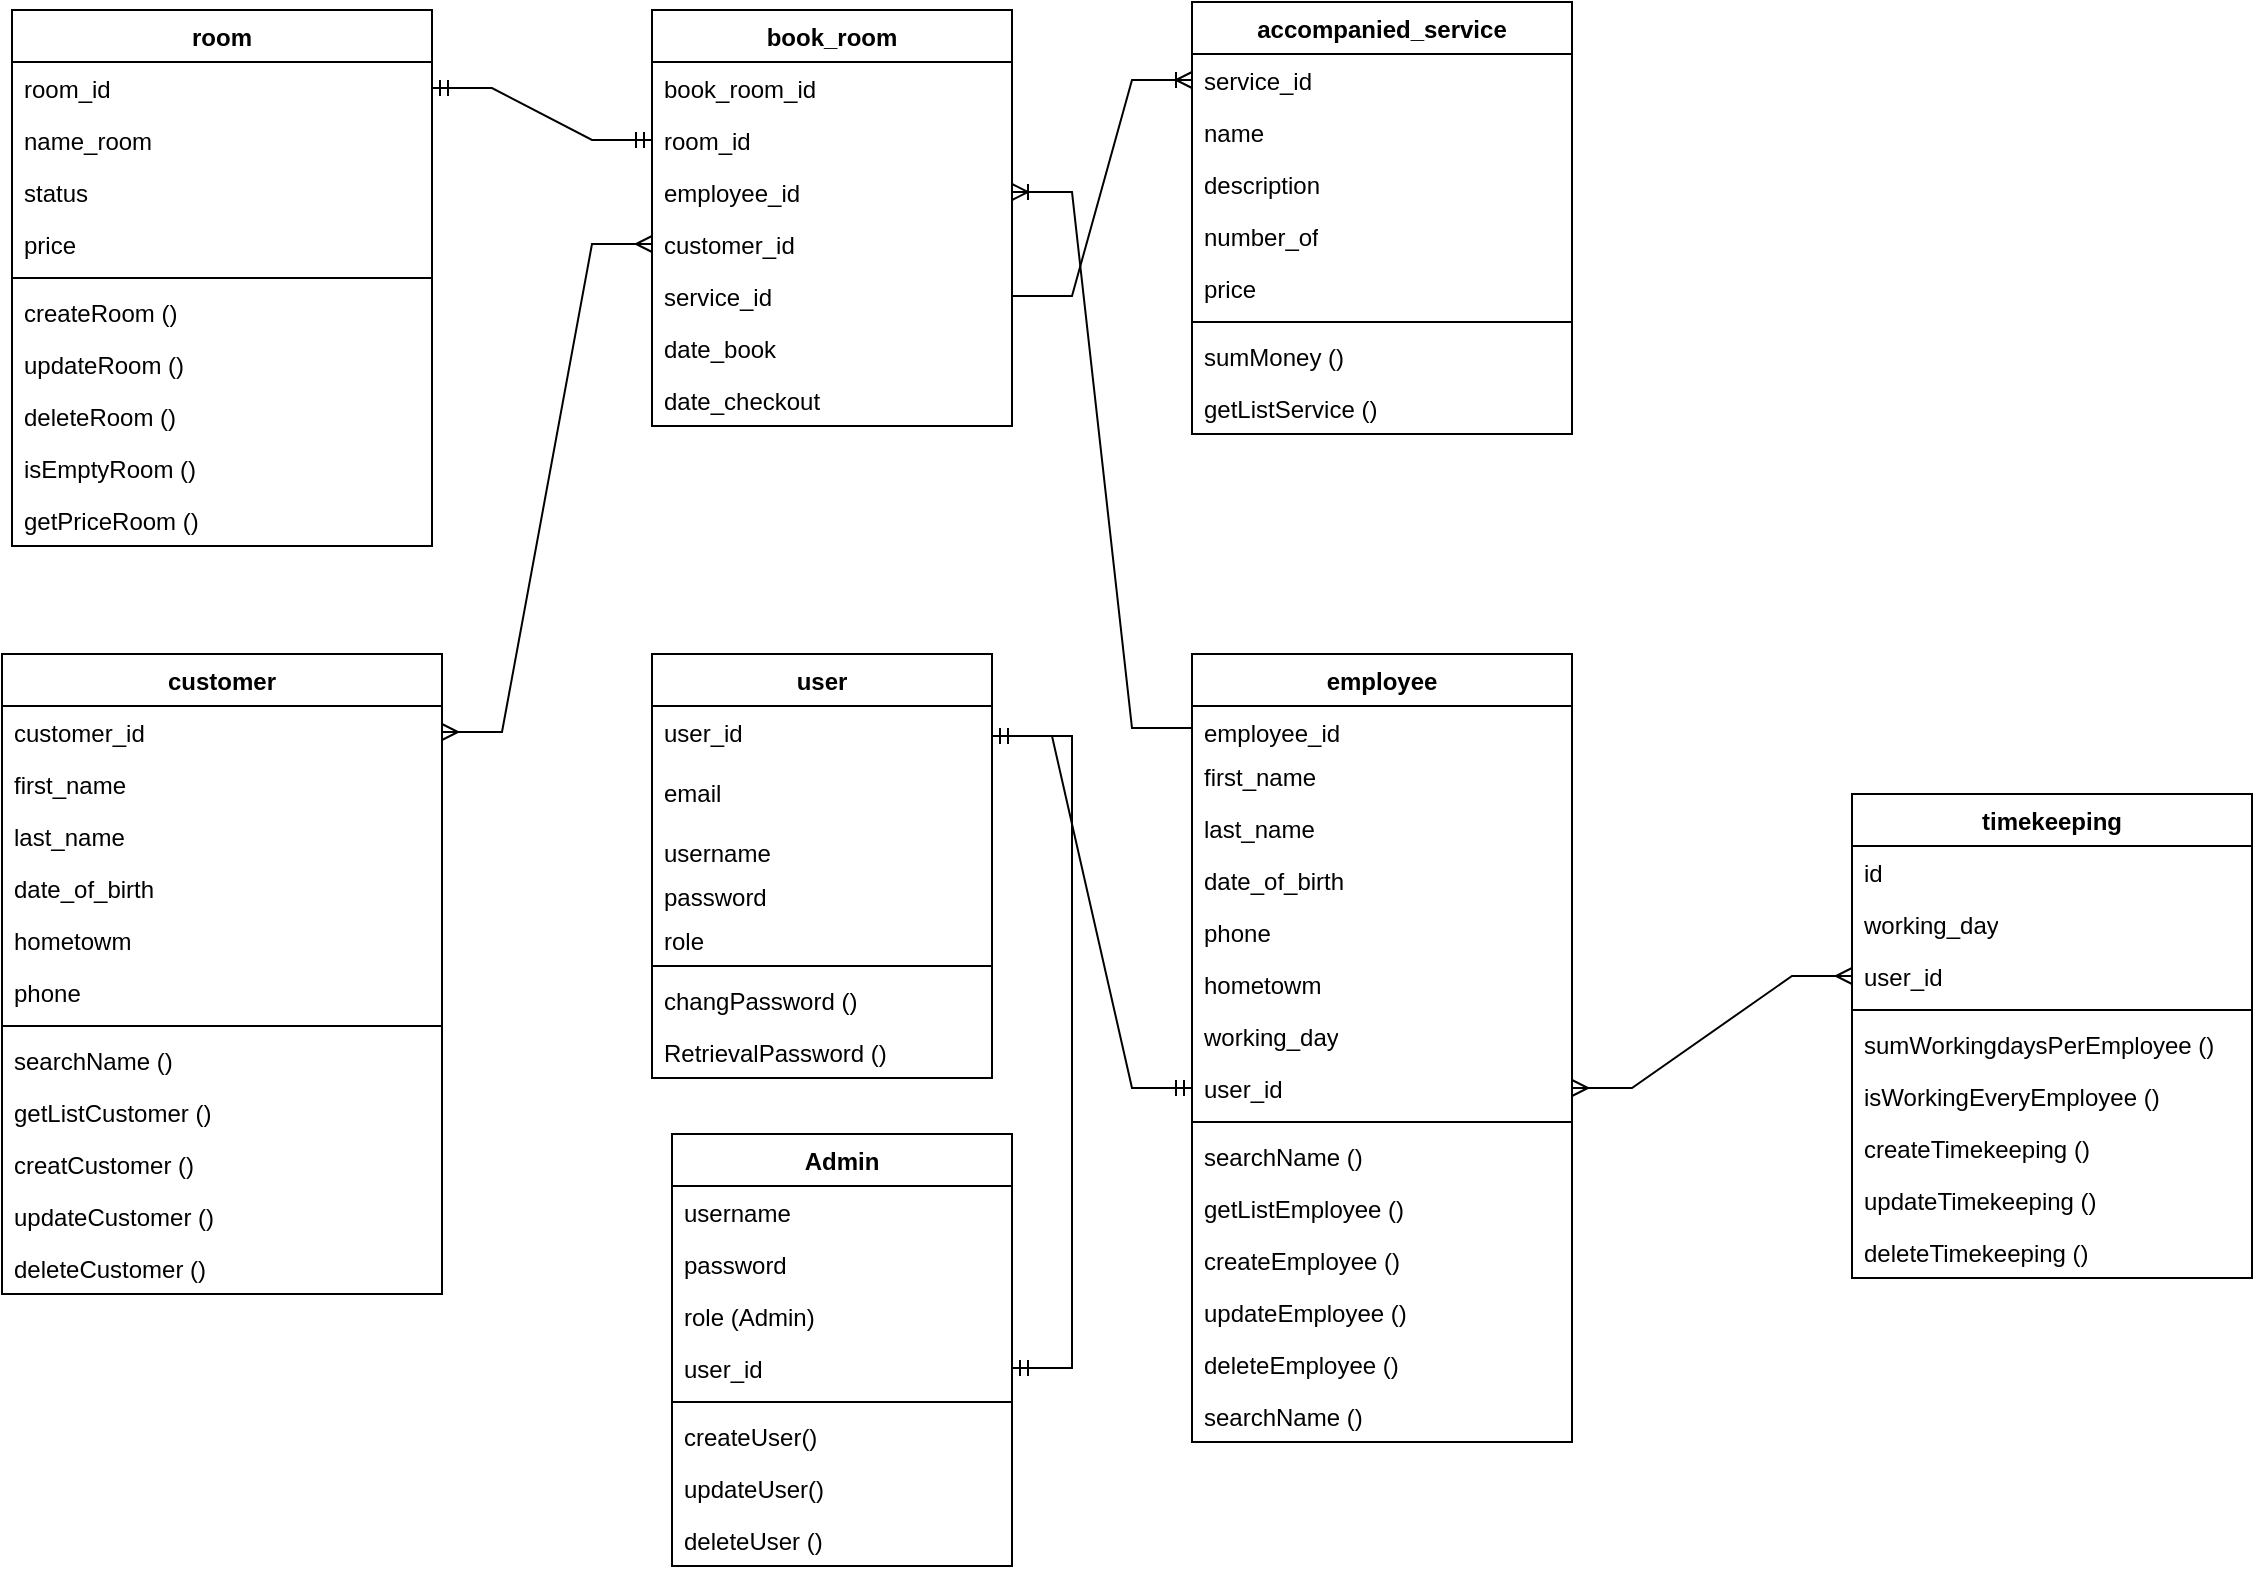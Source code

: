 <mxfile version="21.5.0" type="google">
  <diagram id="R2lEEEUBdFMjLlhIrx00" name="Page-1">
    <mxGraphModel grid="1" page="1" gridSize="10" guides="1" tooltips="1" connect="1" arrows="1" fold="1" pageScale="1" pageWidth="850" pageHeight="1100" math="0" shadow="0" extFonts="Permanent Marker^https://fonts.googleapis.com/css?family=Permanent+Marker">
      <root>
        <mxCell id="0" />
        <mxCell id="1" parent="0" />
        <mxCell id="XqcyTGKdqUq7ipk1a6FY-6" value="employee" style="swimlane;fontStyle=1;align=center;verticalAlign=top;childLayout=stackLayout;horizontal=1;startSize=26;horizontalStack=0;resizeParent=1;resizeParentMax=0;resizeLast=0;collapsible=1;marginBottom=0;whiteSpace=wrap;html=1;" vertex="1" parent="1">
          <mxGeometry x="-80" y="-640" width="190" height="394" as="geometry" />
        </mxCell>
        <mxCell id="XqcyTGKdqUq7ipk1a6FY-7" value="employee_id" style="text;strokeColor=none;fillColor=none;align=left;verticalAlign=top;spacingLeft=4;spacingRight=4;overflow=hidden;rotatable=0;points=[[0,0.5],[1,0.5]];portConstraint=eastwest;whiteSpace=wrap;html=1;" vertex="1" parent="XqcyTGKdqUq7ipk1a6FY-6">
          <mxGeometry y="26" width="190" height="22" as="geometry" />
        </mxCell>
        <mxCell id="XqcyTGKdqUq7ipk1a6FY-14" value="first_name" style="text;strokeColor=none;fillColor=none;align=left;verticalAlign=top;spacingLeft=4;spacingRight=4;overflow=hidden;rotatable=0;points=[[0,0.5],[1,0.5]];portConstraint=eastwest;whiteSpace=wrap;html=1;" vertex="1" parent="XqcyTGKdqUq7ipk1a6FY-6">
          <mxGeometry y="48" width="190" height="26" as="geometry" />
        </mxCell>
        <mxCell id="XqcyTGKdqUq7ipk1a6FY-23" value="last_name" style="text;strokeColor=none;fillColor=none;align=left;verticalAlign=top;spacingLeft=4;spacingRight=4;overflow=hidden;rotatable=0;points=[[0,0.5],[1,0.5]];portConstraint=eastwest;whiteSpace=wrap;html=1;" vertex="1" parent="XqcyTGKdqUq7ipk1a6FY-6">
          <mxGeometry y="74" width="190" height="26" as="geometry" />
        </mxCell>
        <mxCell id="XqcyTGKdqUq7ipk1a6FY-158" value="date_of_birth" style="text;strokeColor=none;fillColor=none;align=left;verticalAlign=top;spacingLeft=4;spacingRight=4;overflow=hidden;rotatable=0;points=[[0,0.5],[1,0.5]];portConstraint=eastwest;whiteSpace=wrap;html=1;" vertex="1" parent="XqcyTGKdqUq7ipk1a6FY-6">
          <mxGeometry y="100" width="190" height="26" as="geometry" />
        </mxCell>
        <mxCell id="XqcyTGKdqUq7ipk1a6FY-161" value="phone" style="text;strokeColor=none;fillColor=none;align=left;verticalAlign=top;spacingLeft=4;spacingRight=4;overflow=hidden;rotatable=0;points=[[0,0.5],[1,0.5]];portConstraint=eastwest;whiteSpace=wrap;html=1;" vertex="1" parent="XqcyTGKdqUq7ipk1a6FY-6">
          <mxGeometry y="126" width="190" height="26" as="geometry" />
        </mxCell>
        <mxCell id="XqcyTGKdqUq7ipk1a6FY-16" value="hometowm" style="text;strokeColor=none;fillColor=none;align=left;verticalAlign=top;spacingLeft=4;spacingRight=4;overflow=hidden;rotatable=0;points=[[0,0.5],[1,0.5]];portConstraint=eastwest;whiteSpace=wrap;html=1;" vertex="1" parent="XqcyTGKdqUq7ipk1a6FY-6">
          <mxGeometry y="152" width="190" height="26" as="geometry" />
        </mxCell>
        <mxCell id="XqcyTGKdqUq7ipk1a6FY-63" value="working_day" style="text;strokeColor=none;fillColor=none;align=left;verticalAlign=top;spacingLeft=4;spacingRight=4;overflow=hidden;rotatable=0;points=[[0,0.5],[1,0.5]];portConstraint=eastwest;whiteSpace=wrap;html=1;" vertex="1" parent="XqcyTGKdqUq7ipk1a6FY-6">
          <mxGeometry y="178" width="190" height="26" as="geometry" />
        </mxCell>
        <mxCell id="XqcyTGKdqUq7ipk1a6FY-17" value="user_id" style="text;strokeColor=none;fillColor=none;align=left;verticalAlign=top;spacingLeft=4;spacingRight=4;overflow=hidden;rotatable=0;points=[[0,0.5],[1,0.5]];portConstraint=eastwest;whiteSpace=wrap;html=1;" vertex="1" parent="XqcyTGKdqUq7ipk1a6FY-6">
          <mxGeometry y="204" width="190" height="26" as="geometry" />
        </mxCell>
        <mxCell id="XqcyTGKdqUq7ipk1a6FY-8" value="" style="line;strokeWidth=1;fillColor=none;align=left;verticalAlign=middle;spacingTop=-1;spacingLeft=3;spacingRight=3;rotatable=0;labelPosition=right;points=[];portConstraint=eastwest;strokeColor=inherit;" vertex="1" parent="XqcyTGKdqUq7ipk1a6FY-6">
          <mxGeometry y="230" width="190" height="8" as="geometry" />
        </mxCell>
        <mxCell id="XqcyTGKdqUq7ipk1a6FY-9" value="searchName ()" style="text;strokeColor=none;fillColor=none;align=left;verticalAlign=top;spacingLeft=4;spacingRight=4;overflow=hidden;rotatable=0;points=[[0,0.5],[1,0.5]];portConstraint=eastwest;whiteSpace=wrap;html=1;" vertex="1" parent="XqcyTGKdqUq7ipk1a6FY-6">
          <mxGeometry y="238" width="190" height="26" as="geometry" />
        </mxCell>
        <mxCell id="XqcyTGKdqUq7ipk1a6FY-123" value="getListEmployee ()" style="text;strokeColor=none;fillColor=none;align=left;verticalAlign=top;spacingLeft=4;spacingRight=4;overflow=hidden;rotatable=0;points=[[0,0.5],[1,0.5]];portConstraint=eastwest;whiteSpace=wrap;html=1;" vertex="1" parent="XqcyTGKdqUq7ipk1a6FY-6">
          <mxGeometry y="264" width="190" height="26" as="geometry" />
        </mxCell>
        <mxCell id="XqcyTGKdqUq7ipk1a6FY-130" value="createEmployee ()" style="text;strokeColor=none;fillColor=none;align=left;verticalAlign=top;spacingLeft=4;spacingRight=4;overflow=hidden;rotatable=0;points=[[0,0.5],[1,0.5]];portConstraint=eastwest;whiteSpace=wrap;html=1;" vertex="1" parent="XqcyTGKdqUq7ipk1a6FY-6">
          <mxGeometry y="290" width="190" height="26" as="geometry" />
        </mxCell>
        <mxCell id="XqcyTGKdqUq7ipk1a6FY-124" value="updateEmployee ()" style="text;strokeColor=none;fillColor=none;align=left;verticalAlign=top;spacingLeft=4;spacingRight=4;overflow=hidden;rotatable=0;points=[[0,0.5],[1,0.5]];portConstraint=eastwest;whiteSpace=wrap;html=1;" vertex="1" parent="XqcyTGKdqUq7ipk1a6FY-6">
          <mxGeometry y="316" width="190" height="26" as="geometry" />
        </mxCell>
        <mxCell id="XqcyTGKdqUq7ipk1a6FY-125" value="deleteEmployee ()" style="text;strokeColor=none;fillColor=none;align=left;verticalAlign=top;spacingLeft=4;spacingRight=4;overflow=hidden;rotatable=0;points=[[0,0.5],[1,0.5]];portConstraint=eastwest;whiteSpace=wrap;html=1;" vertex="1" parent="XqcyTGKdqUq7ipk1a6FY-6">
          <mxGeometry y="342" width="190" height="26" as="geometry" />
        </mxCell>
        <mxCell id="XqcyTGKdqUq7ipk1a6FY-126" value="searchName ()" style="text;strokeColor=none;fillColor=none;align=left;verticalAlign=top;spacingLeft=4;spacingRight=4;overflow=hidden;rotatable=0;points=[[0,0.5],[1,0.5]];portConstraint=eastwest;whiteSpace=wrap;html=1;" vertex="1" parent="XqcyTGKdqUq7ipk1a6FY-6">
          <mxGeometry y="368" width="190" height="26" as="geometry" />
        </mxCell>
        <mxCell id="XqcyTGKdqUq7ipk1a6FY-24" value="customer" style="swimlane;fontStyle=1;align=center;verticalAlign=top;childLayout=stackLayout;horizontal=1;startSize=26;horizontalStack=0;resizeParent=1;resizeParentMax=0;resizeLast=0;collapsible=1;marginBottom=0;whiteSpace=wrap;html=1;" vertex="1" parent="1">
          <mxGeometry x="-675" y="-640" width="220" height="320" as="geometry" />
        </mxCell>
        <mxCell id="XqcyTGKdqUq7ipk1a6FY-25" value="customer_id" style="text;strokeColor=none;fillColor=none;align=left;verticalAlign=top;spacingLeft=4;spacingRight=4;overflow=hidden;rotatable=0;points=[[0,0.5],[1,0.5]];portConstraint=eastwest;whiteSpace=wrap;html=1;" vertex="1" parent="XqcyTGKdqUq7ipk1a6FY-24">
          <mxGeometry y="26" width="220" height="26" as="geometry" />
        </mxCell>
        <mxCell id="XqcyTGKdqUq7ipk1a6FY-31" value="first_name" style="text;strokeColor=none;fillColor=none;align=left;verticalAlign=top;spacingLeft=4;spacingRight=4;overflow=hidden;rotatable=0;points=[[0,0.5],[1,0.5]];portConstraint=eastwest;whiteSpace=wrap;html=1;" vertex="1" parent="XqcyTGKdqUq7ipk1a6FY-24">
          <mxGeometry y="52" width="220" height="26" as="geometry" />
        </mxCell>
        <mxCell id="XqcyTGKdqUq7ipk1a6FY-32" value="last_name" style="text;strokeColor=none;fillColor=none;align=left;verticalAlign=top;spacingLeft=4;spacingRight=4;overflow=hidden;rotatable=0;points=[[0,0.5],[1,0.5]];portConstraint=eastwest;whiteSpace=wrap;html=1;" vertex="1" parent="XqcyTGKdqUq7ipk1a6FY-24">
          <mxGeometry y="78" width="220" height="26" as="geometry" />
        </mxCell>
        <mxCell id="XqcyTGKdqUq7ipk1a6FY-160" value="date_of_birth" style="text;strokeColor=none;fillColor=none;align=left;verticalAlign=top;spacingLeft=4;spacingRight=4;overflow=hidden;rotatable=0;points=[[0,0.5],[1,0.5]];portConstraint=eastwest;whiteSpace=wrap;html=1;" vertex="1" parent="XqcyTGKdqUq7ipk1a6FY-24">
          <mxGeometry y="104" width="220" height="26" as="geometry" />
        </mxCell>
        <mxCell id="XqcyTGKdqUq7ipk1a6FY-157" value="hometowm" style="text;strokeColor=none;fillColor=none;align=left;verticalAlign=top;spacingLeft=4;spacingRight=4;overflow=hidden;rotatable=0;points=[[0,0.5],[1,0.5]];portConstraint=eastwest;whiteSpace=wrap;html=1;" vertex="1" parent="XqcyTGKdqUq7ipk1a6FY-24">
          <mxGeometry y="130" width="220" height="26" as="geometry" />
        </mxCell>
        <mxCell id="XqcyTGKdqUq7ipk1a6FY-33" value="phone" style="text;strokeColor=none;fillColor=none;align=left;verticalAlign=top;spacingLeft=4;spacingRight=4;overflow=hidden;rotatable=0;points=[[0,0.5],[1,0.5]];portConstraint=eastwest;whiteSpace=wrap;html=1;" vertex="1" parent="XqcyTGKdqUq7ipk1a6FY-24">
          <mxGeometry y="156" width="220" height="26" as="geometry" />
        </mxCell>
        <mxCell id="XqcyTGKdqUq7ipk1a6FY-26" value="" style="line;strokeWidth=1;fillColor=none;align=left;verticalAlign=middle;spacingTop=-1;spacingLeft=3;spacingRight=3;rotatable=0;labelPosition=right;points=[];portConstraint=eastwest;strokeColor=inherit;" vertex="1" parent="XqcyTGKdqUq7ipk1a6FY-24">
          <mxGeometry y="182" width="220" height="8" as="geometry" />
        </mxCell>
        <mxCell id="XqcyTGKdqUq7ipk1a6FY-27" value="searchName ()" style="text;strokeColor=none;fillColor=none;align=left;verticalAlign=top;spacingLeft=4;spacingRight=4;overflow=hidden;rotatable=0;points=[[0,0.5],[1,0.5]];portConstraint=eastwest;whiteSpace=wrap;html=1;" vertex="1" parent="XqcyTGKdqUq7ipk1a6FY-24">
          <mxGeometry y="190" width="220" height="26" as="geometry" />
        </mxCell>
        <mxCell id="XqcyTGKdqUq7ipk1a6FY-106" value="getListCustomer ()" style="text;strokeColor=none;fillColor=none;align=left;verticalAlign=top;spacingLeft=4;spacingRight=4;overflow=hidden;rotatable=0;points=[[0,0.5],[1,0.5]];portConstraint=eastwest;whiteSpace=wrap;html=1;" vertex="1" parent="XqcyTGKdqUq7ipk1a6FY-24">
          <mxGeometry y="216" width="220" height="26" as="geometry" />
        </mxCell>
        <mxCell id="XqcyTGKdqUq7ipk1a6FY-107" value="creatCustomer ()" style="text;strokeColor=none;fillColor=none;align=left;verticalAlign=top;spacingLeft=4;spacingRight=4;overflow=hidden;rotatable=0;points=[[0,0.5],[1,0.5]];portConstraint=eastwest;whiteSpace=wrap;html=1;" vertex="1" parent="XqcyTGKdqUq7ipk1a6FY-24">
          <mxGeometry y="242" width="220" height="26" as="geometry" />
        </mxCell>
        <mxCell id="XqcyTGKdqUq7ipk1a6FY-109" value="updateCustomer ()" style="text;strokeColor=none;fillColor=none;align=left;verticalAlign=top;spacingLeft=4;spacingRight=4;overflow=hidden;rotatable=0;points=[[0,0.5],[1,0.5]];portConstraint=eastwest;whiteSpace=wrap;html=1;" vertex="1" parent="XqcyTGKdqUq7ipk1a6FY-24">
          <mxGeometry y="268" width="220" height="26" as="geometry" />
        </mxCell>
        <mxCell id="XqcyTGKdqUq7ipk1a6FY-110" value="deleteCustomer ()" style="text;strokeColor=none;fillColor=none;align=left;verticalAlign=top;spacingLeft=4;spacingRight=4;overflow=hidden;rotatable=0;points=[[0,0.5],[1,0.5]];portConstraint=eastwest;whiteSpace=wrap;html=1;" vertex="1" parent="XqcyTGKdqUq7ipk1a6FY-24">
          <mxGeometry y="294" width="220" height="26" as="geometry" />
        </mxCell>
        <mxCell id="XqcyTGKdqUq7ipk1a6FY-34" value="room" style="swimlane;fontStyle=1;align=center;verticalAlign=top;childLayout=stackLayout;horizontal=1;startSize=26;horizontalStack=0;resizeParent=1;resizeParentMax=0;resizeLast=0;collapsible=1;marginBottom=0;whiteSpace=wrap;html=1;" vertex="1" parent="1">
          <mxGeometry x="-670" y="-962" width="210" height="268" as="geometry" />
        </mxCell>
        <mxCell id="XqcyTGKdqUq7ipk1a6FY-35" value="room_id" style="text;strokeColor=none;fillColor=none;align=left;verticalAlign=top;spacingLeft=4;spacingRight=4;overflow=hidden;rotatable=0;points=[[0,0.5],[1,0.5]];portConstraint=eastwest;whiteSpace=wrap;html=1;" vertex="1" parent="XqcyTGKdqUq7ipk1a6FY-34">
          <mxGeometry y="26" width="210" height="26" as="geometry" />
        </mxCell>
        <mxCell id="XqcyTGKdqUq7ipk1a6FY-52" value="name_room" style="text;strokeColor=none;fillColor=none;align=left;verticalAlign=top;spacingLeft=4;spacingRight=4;overflow=hidden;rotatable=0;points=[[0,0.5],[1,0.5]];portConstraint=eastwest;whiteSpace=wrap;html=1;" vertex="1" parent="XqcyTGKdqUq7ipk1a6FY-34">
          <mxGeometry y="52" width="210" height="26" as="geometry" />
        </mxCell>
        <mxCell id="XqcyTGKdqUq7ipk1a6FY-38" value="status" style="text;strokeColor=none;fillColor=none;align=left;verticalAlign=top;spacingLeft=4;spacingRight=4;overflow=hidden;rotatable=0;points=[[0,0.5],[1,0.5]];portConstraint=eastwest;whiteSpace=wrap;html=1;" vertex="1" parent="XqcyTGKdqUq7ipk1a6FY-34">
          <mxGeometry y="78" width="210" height="26" as="geometry" />
        </mxCell>
        <mxCell id="XqcyTGKdqUq7ipk1a6FY-133" value="price" style="text;strokeColor=none;fillColor=none;align=left;verticalAlign=top;spacingLeft=4;spacingRight=4;overflow=hidden;rotatable=0;points=[[0,0.5],[1,0.5]];portConstraint=eastwest;whiteSpace=wrap;html=1;" vertex="1" parent="XqcyTGKdqUq7ipk1a6FY-34">
          <mxGeometry y="104" width="210" height="26" as="geometry" />
        </mxCell>
        <mxCell id="XqcyTGKdqUq7ipk1a6FY-36" value="" style="line;strokeWidth=1;fillColor=none;align=left;verticalAlign=middle;spacingTop=-1;spacingLeft=3;spacingRight=3;rotatable=0;labelPosition=right;points=[];portConstraint=eastwest;strokeColor=inherit;" vertex="1" parent="XqcyTGKdqUq7ipk1a6FY-34">
          <mxGeometry y="130" width="210" height="8" as="geometry" />
        </mxCell>
        <mxCell id="XqcyTGKdqUq7ipk1a6FY-111" value="createRoom ()" style="text;strokeColor=none;fillColor=none;align=left;verticalAlign=top;spacingLeft=4;spacingRight=4;overflow=hidden;rotatable=0;points=[[0,0.5],[1,0.5]];portConstraint=eastwest;whiteSpace=wrap;html=1;" vertex="1" parent="XqcyTGKdqUq7ipk1a6FY-34">
          <mxGeometry y="138" width="210" height="26" as="geometry" />
        </mxCell>
        <mxCell id="XqcyTGKdqUq7ipk1a6FY-112" value="updateRoom ()" style="text;strokeColor=none;fillColor=none;align=left;verticalAlign=top;spacingLeft=4;spacingRight=4;overflow=hidden;rotatable=0;points=[[0,0.5],[1,0.5]];portConstraint=eastwest;whiteSpace=wrap;html=1;" vertex="1" parent="XqcyTGKdqUq7ipk1a6FY-34">
          <mxGeometry y="164" width="210" height="26" as="geometry" />
        </mxCell>
        <mxCell id="XqcyTGKdqUq7ipk1a6FY-37" value="deleteRoom ()" style="text;strokeColor=none;fillColor=none;align=left;verticalAlign=top;spacingLeft=4;spacingRight=4;overflow=hidden;rotatable=0;points=[[0,0.5],[1,0.5]];portConstraint=eastwest;whiteSpace=wrap;html=1;" vertex="1" parent="XqcyTGKdqUq7ipk1a6FY-34">
          <mxGeometry y="190" width="210" height="26" as="geometry" />
        </mxCell>
        <mxCell id="XqcyTGKdqUq7ipk1a6FY-113" value="isEmptyRoom ()" style="text;strokeColor=none;fillColor=none;align=left;verticalAlign=top;spacingLeft=4;spacingRight=4;overflow=hidden;rotatable=0;points=[[0,0.5],[1,0.5]];portConstraint=eastwest;whiteSpace=wrap;html=1;" vertex="1" parent="XqcyTGKdqUq7ipk1a6FY-34">
          <mxGeometry y="216" width="210" height="26" as="geometry" />
        </mxCell>
        <mxCell id="XqcyTGKdqUq7ipk1a6FY-135" value="getPriceRoom ()" style="text;strokeColor=none;fillColor=none;align=left;verticalAlign=top;spacingLeft=4;spacingRight=4;overflow=hidden;rotatable=0;points=[[0,0.5],[1,0.5]];portConstraint=eastwest;whiteSpace=wrap;html=1;" vertex="1" parent="XqcyTGKdqUq7ipk1a6FY-34">
          <mxGeometry y="242" width="210" height="26" as="geometry" />
        </mxCell>
        <mxCell id="XqcyTGKdqUq7ipk1a6FY-41" value="book_room" style="swimlane;fontStyle=1;align=center;verticalAlign=top;childLayout=stackLayout;horizontal=1;startSize=26;horizontalStack=0;resizeParent=1;resizeParentMax=0;resizeLast=0;collapsible=1;marginBottom=0;whiteSpace=wrap;html=1;" vertex="1" parent="1">
          <mxGeometry x="-350" y="-962" width="180" height="208" as="geometry" />
        </mxCell>
        <mxCell id="XqcyTGKdqUq7ipk1a6FY-71" value="book_room_id" style="text;strokeColor=none;fillColor=none;align=left;verticalAlign=top;spacingLeft=4;spacingRight=4;overflow=hidden;rotatable=0;points=[[0,0.5],[1,0.5]];portConstraint=eastwest;whiteSpace=wrap;html=1;" vertex="1" parent="XqcyTGKdqUq7ipk1a6FY-41">
          <mxGeometry y="26" width="180" height="26" as="geometry" />
        </mxCell>
        <mxCell id="XqcyTGKdqUq7ipk1a6FY-49" value="room_id" style="text;strokeColor=none;fillColor=none;align=left;verticalAlign=top;spacingLeft=4;spacingRight=4;overflow=hidden;rotatable=0;points=[[0,0.5],[1,0.5]];portConstraint=eastwest;whiteSpace=wrap;html=1;" vertex="1" parent="XqcyTGKdqUq7ipk1a6FY-41">
          <mxGeometry y="52" width="180" height="26" as="geometry" />
        </mxCell>
        <mxCell id="XqcyTGKdqUq7ipk1a6FY-50" value="employee_id" style="text;strokeColor=none;fillColor=none;align=left;verticalAlign=top;spacingLeft=4;spacingRight=4;overflow=hidden;rotatable=0;points=[[0,0.5],[1,0.5]];portConstraint=eastwest;whiteSpace=wrap;html=1;" vertex="1" parent="XqcyTGKdqUq7ipk1a6FY-41">
          <mxGeometry y="78" width="180" height="26" as="geometry" />
        </mxCell>
        <mxCell id="XqcyTGKdqUq7ipk1a6FY-47" value="customer_id" style="text;strokeColor=none;fillColor=none;align=left;verticalAlign=top;spacingLeft=4;spacingRight=4;overflow=hidden;rotatable=0;points=[[0,0.5],[1,0.5]];portConstraint=eastwest;whiteSpace=wrap;html=1;" vertex="1" parent="XqcyTGKdqUq7ipk1a6FY-41">
          <mxGeometry y="104" width="180" height="26" as="geometry" />
        </mxCell>
        <mxCell id="XqcyTGKdqUq7ipk1a6FY-92" value="service_id" style="text;strokeColor=none;fillColor=none;align=left;verticalAlign=top;spacingLeft=4;spacingRight=4;overflow=hidden;rotatable=0;points=[[0,0.5],[1,0.5]];portConstraint=eastwest;whiteSpace=wrap;html=1;" vertex="1" parent="XqcyTGKdqUq7ipk1a6FY-41">
          <mxGeometry y="130" width="180" height="26" as="geometry" />
        </mxCell>
        <mxCell id="XqcyTGKdqUq7ipk1a6FY-53" value="date_book" style="text;strokeColor=none;fillColor=none;align=left;verticalAlign=top;spacingLeft=4;spacingRight=4;overflow=hidden;rotatable=0;points=[[0,0.5],[1,0.5]];portConstraint=eastwest;whiteSpace=wrap;html=1;" vertex="1" parent="XqcyTGKdqUq7ipk1a6FY-41">
          <mxGeometry y="156" width="180" height="26" as="geometry" />
        </mxCell>
        <mxCell id="XqcyTGKdqUq7ipk1a6FY-51" value="date_checkout" style="text;strokeColor=none;fillColor=none;align=left;verticalAlign=top;spacingLeft=4;spacingRight=4;overflow=hidden;rotatable=0;points=[[0,0.5],[1,0.5]];portConstraint=eastwest;whiteSpace=wrap;html=1;" vertex="1" parent="XqcyTGKdqUq7ipk1a6FY-41">
          <mxGeometry y="182" width="180" height="26" as="geometry" />
        </mxCell>
        <mxCell id="XqcyTGKdqUq7ipk1a6FY-58" value="Admin" style="swimlane;fontStyle=1;align=center;verticalAlign=top;childLayout=stackLayout;horizontal=1;startSize=26;horizontalStack=0;resizeParent=1;resizeParentMax=0;resizeLast=0;collapsible=1;marginBottom=0;whiteSpace=wrap;html=1;" vertex="1" parent="1">
          <mxGeometry x="-340" y="-400" width="170" height="216" as="geometry" />
        </mxCell>
        <mxCell id="XqcyTGKdqUq7ipk1a6FY-67" style="edgeStyle=orthogonalEdgeStyle;rounded=0;orthogonalLoop=1;jettySize=auto;html=1;exitX=0;exitY=0.5;exitDx=0;exitDy=0;" edge="1" parent="XqcyTGKdqUq7ipk1a6FY-58">
          <mxGeometry relative="1" as="geometry">
            <mxPoint y="39" as="targetPoint" />
            <mxPoint y="39" as="sourcePoint" />
          </mxGeometry>
        </mxCell>
        <mxCell id="XqcyTGKdqUq7ipk1a6FY-73" value="username" style="text;strokeColor=none;fillColor=none;align=left;verticalAlign=top;spacingLeft=4;spacingRight=4;overflow=hidden;rotatable=0;points=[[0,0.5],[1,0.5]];portConstraint=eastwest;whiteSpace=wrap;html=1;" vertex="1" parent="XqcyTGKdqUq7ipk1a6FY-58">
          <mxGeometry y="26" width="170" height="26" as="geometry" />
        </mxCell>
        <mxCell id="XqcyTGKdqUq7ipk1a6FY-74" value="password" style="text;strokeColor=none;fillColor=none;align=left;verticalAlign=top;spacingLeft=4;spacingRight=4;overflow=hidden;rotatable=0;points=[[0,0.5],[1,0.5]];portConstraint=eastwest;whiteSpace=wrap;html=1;" vertex="1" parent="XqcyTGKdqUq7ipk1a6FY-58">
          <mxGeometry y="52" width="170" height="26" as="geometry" />
        </mxCell>
        <mxCell id="XqcyTGKdqUq7ipk1a6FY-75" value="role (Admin)" style="text;strokeColor=none;fillColor=none;align=left;verticalAlign=top;spacingLeft=4;spacingRight=4;overflow=hidden;rotatable=0;points=[[0,0.5],[1,0.5]];portConstraint=eastwest;whiteSpace=wrap;html=1;" vertex="1" parent="XqcyTGKdqUq7ipk1a6FY-58">
          <mxGeometry y="78" width="170" height="26" as="geometry" />
        </mxCell>
        <mxCell id="XqcyTGKdqUq7ipk1a6FY-62" value="user_id" style="text;strokeColor=none;fillColor=none;align=left;verticalAlign=top;spacingLeft=4;spacingRight=4;overflow=hidden;rotatable=0;points=[[0,0.5],[1,0.5]];portConstraint=eastwest;whiteSpace=wrap;html=1;" vertex="1" parent="XqcyTGKdqUq7ipk1a6FY-58">
          <mxGeometry y="104" width="170" height="26" as="geometry" />
        </mxCell>
        <mxCell id="XqcyTGKdqUq7ipk1a6FY-60" value="" style="line;strokeWidth=1;fillColor=none;align=left;verticalAlign=middle;spacingTop=-1;spacingLeft=3;spacingRight=3;rotatable=0;labelPosition=right;points=[];portConstraint=eastwest;strokeColor=inherit;" vertex="1" parent="XqcyTGKdqUq7ipk1a6FY-58">
          <mxGeometry y="130" width="170" height="8" as="geometry" />
        </mxCell>
        <mxCell id="XqcyTGKdqUq7ipk1a6FY-105" value="createUser()" style="text;strokeColor=none;fillColor=none;align=left;verticalAlign=top;spacingLeft=4;spacingRight=4;overflow=hidden;rotatable=0;points=[[0,0.5],[1,0.5]];portConstraint=eastwest;whiteSpace=wrap;html=1;" vertex="1" parent="XqcyTGKdqUq7ipk1a6FY-58">
          <mxGeometry y="138" width="170" height="26" as="geometry" />
        </mxCell>
        <mxCell id="XqcyTGKdqUq7ipk1a6FY-104" value="updateUser()" style="text;strokeColor=none;fillColor=none;align=left;verticalAlign=top;spacingLeft=4;spacingRight=4;overflow=hidden;rotatable=0;points=[[0,0.5],[1,0.5]];portConstraint=eastwest;whiteSpace=wrap;html=1;" vertex="1" parent="XqcyTGKdqUq7ipk1a6FY-58">
          <mxGeometry y="164" width="170" height="26" as="geometry" />
        </mxCell>
        <mxCell id="XqcyTGKdqUq7ipk1a6FY-61" value="deleteUser ()" style="text;strokeColor=none;fillColor=none;align=left;verticalAlign=top;spacingLeft=4;spacingRight=4;overflow=hidden;rotatable=0;points=[[0,0.5],[1,0.5]];portConstraint=eastwest;whiteSpace=wrap;html=1;" vertex="1" parent="XqcyTGKdqUq7ipk1a6FY-58">
          <mxGeometry y="190" width="170" height="26" as="geometry" />
        </mxCell>
        <mxCell id="XqcyTGKdqUq7ipk1a6FY-66" value="" style="edgeStyle=entityRelationEdgeStyle;fontSize=12;html=1;endArrow=ERmandOne;startArrow=ERmandOne;rounded=0;" edge="1" parent="1" source="XqcyTGKdqUq7ipk1a6FY-191" target="XqcyTGKdqUq7ipk1a6FY-17">
          <mxGeometry width="100" height="100" relative="1" as="geometry">
            <mxPoint x="-190.0" y="-600.002" as="sourcePoint" />
            <mxPoint x="-94.3" y="-476.558" as="targetPoint" />
            <Array as="points">
              <mxPoint x="-110" y="-560" />
              <mxPoint x="-180" y="-600" />
              <mxPoint x="8.48" y="403.91" />
            </Array>
          </mxGeometry>
        </mxCell>
        <mxCell id="XqcyTGKdqUq7ipk1a6FY-68" value="" style="edgeStyle=entityRelationEdgeStyle;fontSize=12;html=1;endArrow=ERoneToMany;rounded=0;" edge="1" parent="1" source="XqcyTGKdqUq7ipk1a6FY-7" target="XqcyTGKdqUq7ipk1a6FY-50">
          <mxGeometry width="100" height="100" relative="1" as="geometry">
            <mxPoint x="170" y="230" as="sourcePoint" />
            <mxPoint x="270" y="130" as="targetPoint" />
          </mxGeometry>
        </mxCell>
        <mxCell id="XqcyTGKdqUq7ipk1a6FY-70" value="" style="edgeStyle=entityRelationEdgeStyle;fontSize=12;html=1;endArrow=ERmandOne;startArrow=ERmandOne;rounded=0;" edge="1" parent="1" source="XqcyTGKdqUq7ipk1a6FY-35" target="XqcyTGKdqUq7ipk1a6FY-49">
          <mxGeometry width="100" height="100" relative="1" as="geometry">
            <mxPoint x="340" y="420" as="sourcePoint" />
            <mxPoint x="560" y="210" as="targetPoint" />
          </mxGeometry>
        </mxCell>
        <mxCell id="XqcyTGKdqUq7ipk1a6FY-77" value="" style="edgeStyle=entityRelationEdgeStyle;fontSize=12;html=1;endArrow=ERmany;startArrow=ERmany;rounded=0;" edge="1" parent="1" source="XqcyTGKdqUq7ipk1a6FY-47" target="XqcyTGKdqUq7ipk1a6FY-25">
          <mxGeometry width="100" height="100" relative="1" as="geometry">
            <mxPoint x="200" y="200" as="sourcePoint" />
            <mxPoint x="130" y="240" as="targetPoint" />
            <Array as="points">
              <mxPoint x="70" y="230" />
            </Array>
          </mxGeometry>
        </mxCell>
        <mxCell id="XqcyTGKdqUq7ipk1a6FY-83" value="accompanied_service" style="swimlane;fontStyle=1;align=center;verticalAlign=top;childLayout=stackLayout;horizontal=1;startSize=26;horizontalStack=0;resizeParent=1;resizeParentMax=0;resizeLast=0;collapsible=1;marginBottom=0;whiteSpace=wrap;html=1;" vertex="1" parent="1">
          <mxGeometry x="-80" y="-966" width="190" height="216" as="geometry" />
        </mxCell>
        <mxCell id="XqcyTGKdqUq7ipk1a6FY-89" value="service_id" style="text;strokeColor=none;fillColor=none;align=left;verticalAlign=top;spacingLeft=4;spacingRight=4;overflow=hidden;rotatable=0;points=[[0,0.5],[1,0.5]];portConstraint=eastwest;whiteSpace=wrap;html=1;" vertex="1" parent="XqcyTGKdqUq7ipk1a6FY-83">
          <mxGeometry y="26" width="190" height="26" as="geometry" />
        </mxCell>
        <mxCell id="XqcyTGKdqUq7ipk1a6FY-84" value="name" style="text;strokeColor=none;fillColor=none;align=left;verticalAlign=top;spacingLeft=4;spacingRight=4;overflow=hidden;rotatable=0;points=[[0,0.5],[1,0.5]];portConstraint=eastwest;whiteSpace=wrap;html=1;" vertex="1" parent="XqcyTGKdqUq7ipk1a6FY-83">
          <mxGeometry y="52" width="190" height="26" as="geometry" />
        </mxCell>
        <mxCell id="XqcyTGKdqUq7ipk1a6FY-90" value="description" style="text;strokeColor=none;fillColor=none;align=left;verticalAlign=top;spacingLeft=4;spacingRight=4;overflow=hidden;rotatable=0;points=[[0,0.5],[1,0.5]];portConstraint=eastwest;whiteSpace=wrap;html=1;" vertex="1" parent="XqcyTGKdqUq7ipk1a6FY-83">
          <mxGeometry y="78" width="190" height="26" as="geometry" />
        </mxCell>
        <mxCell id="XqcyTGKdqUq7ipk1a6FY-91" value="number_of" style="text;strokeColor=none;fillColor=none;align=left;verticalAlign=top;spacingLeft=4;spacingRight=4;overflow=hidden;rotatable=0;points=[[0,0.5],[1,0.5]];portConstraint=eastwest;whiteSpace=wrap;html=1;" vertex="1" parent="XqcyTGKdqUq7ipk1a6FY-83">
          <mxGeometry y="104" width="190" height="26" as="geometry" />
        </mxCell>
        <mxCell id="XqcyTGKdqUq7ipk1a6FY-94" value="price" style="text;strokeColor=none;fillColor=none;align=left;verticalAlign=top;spacingLeft=4;spacingRight=4;overflow=hidden;rotatable=0;points=[[0,0.5],[1,0.5]];portConstraint=eastwest;whiteSpace=wrap;html=1;" vertex="1" parent="XqcyTGKdqUq7ipk1a6FY-83">
          <mxGeometry y="130" width="190" height="26" as="geometry" />
        </mxCell>
        <mxCell id="XqcyTGKdqUq7ipk1a6FY-85" value="" style="line;strokeWidth=1;fillColor=none;align=left;verticalAlign=middle;spacingTop=-1;spacingLeft=3;spacingRight=3;rotatable=0;labelPosition=right;points=[];portConstraint=eastwest;strokeColor=inherit;" vertex="1" parent="XqcyTGKdqUq7ipk1a6FY-83">
          <mxGeometry y="156" width="190" height="8" as="geometry" />
        </mxCell>
        <mxCell id="XqcyTGKdqUq7ipk1a6FY-86" value="sumMoney ()" style="text;strokeColor=none;fillColor=none;align=left;verticalAlign=top;spacingLeft=4;spacingRight=4;overflow=hidden;rotatable=0;points=[[0,0.5],[1,0.5]];portConstraint=eastwest;whiteSpace=wrap;html=1;" vertex="1" parent="XqcyTGKdqUq7ipk1a6FY-83">
          <mxGeometry y="164" width="190" height="26" as="geometry" />
        </mxCell>
        <mxCell id="XqcyTGKdqUq7ipk1a6FY-131" value="getListService ()" style="text;strokeColor=none;fillColor=none;align=left;verticalAlign=top;spacingLeft=4;spacingRight=4;overflow=hidden;rotatable=0;points=[[0,0.5],[1,0.5]];portConstraint=eastwest;whiteSpace=wrap;html=1;" vertex="1" parent="XqcyTGKdqUq7ipk1a6FY-83">
          <mxGeometry y="190" width="190" height="26" as="geometry" />
        </mxCell>
        <mxCell id="XqcyTGKdqUq7ipk1a6FY-93" value="" style="edgeStyle=entityRelationEdgeStyle;fontSize=12;html=1;endArrow=ERoneToMany;rounded=0;entryX=0;entryY=0.5;entryDx=0;entryDy=0;" edge="1" parent="1" source="XqcyTGKdqUq7ipk1a6FY-92" target="XqcyTGKdqUq7ipk1a6FY-89">
          <mxGeometry width="100" height="100" relative="1" as="geometry">
            <mxPoint x="340" y="360" as="sourcePoint" />
            <mxPoint x="440" y="260" as="targetPoint" />
          </mxGeometry>
        </mxCell>
        <mxCell id="XqcyTGKdqUq7ipk1a6FY-100" value="" style="edgeStyle=entityRelationEdgeStyle;fontSize=12;html=1;endArrow=ERmany;startArrow=ERmany;rounded=0;" edge="1" parent="1" source="XqcyTGKdqUq7ipk1a6FY-17" target="XqcyTGKdqUq7ipk1a6FY-122">
          <mxGeometry width="100" height="100" relative="1" as="geometry">
            <mxPoint x="490" y="550" as="sourcePoint" />
            <mxPoint x="140" y="799" as="targetPoint" />
            <Array as="points">
              <mxPoint x="470" y="550" />
              <mxPoint x="580" y="560" />
              <mxPoint x="650" y="560" />
            </Array>
          </mxGeometry>
        </mxCell>
        <mxCell id="XqcyTGKdqUq7ipk1a6FY-114" value="timekeeping" style="swimlane;fontStyle=1;align=center;verticalAlign=top;childLayout=stackLayout;horizontal=1;startSize=26;horizontalStack=0;resizeParent=1;resizeParentMax=0;resizeLast=0;collapsible=1;marginBottom=0;whiteSpace=wrap;html=1;" vertex="1" parent="1">
          <mxGeometry x="250" y="-570" width="200" height="242" as="geometry" />
        </mxCell>
        <mxCell id="XqcyTGKdqUq7ipk1a6FY-115" value="id" style="text;strokeColor=none;fillColor=none;align=left;verticalAlign=top;spacingLeft=4;spacingRight=4;overflow=hidden;rotatable=0;points=[[0,0.5],[1,0.5]];portConstraint=eastwest;whiteSpace=wrap;html=1;" vertex="1" parent="XqcyTGKdqUq7ipk1a6FY-114">
          <mxGeometry y="26" width="200" height="26" as="geometry" />
        </mxCell>
        <mxCell id="XqcyTGKdqUq7ipk1a6FY-121" value="working_day" style="text;strokeColor=none;fillColor=none;align=left;verticalAlign=top;spacingLeft=4;spacingRight=4;overflow=hidden;rotatable=0;points=[[0,0.5],[1,0.5]];portConstraint=eastwest;whiteSpace=wrap;html=1;" vertex="1" parent="XqcyTGKdqUq7ipk1a6FY-114">
          <mxGeometry y="52" width="200" height="26" as="geometry" />
        </mxCell>
        <mxCell id="XqcyTGKdqUq7ipk1a6FY-122" value="user_id" style="text;strokeColor=none;fillColor=none;align=left;verticalAlign=top;spacingLeft=4;spacingRight=4;overflow=hidden;rotatable=0;points=[[0,0.5],[1,0.5]];portConstraint=eastwest;whiteSpace=wrap;html=1;" vertex="1" parent="XqcyTGKdqUq7ipk1a6FY-114">
          <mxGeometry y="78" width="200" height="26" as="geometry" />
        </mxCell>
        <mxCell id="XqcyTGKdqUq7ipk1a6FY-116" value="" style="line;strokeWidth=1;fillColor=none;align=left;verticalAlign=middle;spacingTop=-1;spacingLeft=3;spacingRight=3;rotatable=0;labelPosition=right;points=[];portConstraint=eastwest;strokeColor=inherit;" vertex="1" parent="XqcyTGKdqUq7ipk1a6FY-114">
          <mxGeometry y="104" width="200" height="8" as="geometry" />
        </mxCell>
        <mxCell id="XqcyTGKdqUq7ipk1a6FY-117" value="sumWorkingdaysPerEmployee ()" style="text;strokeColor=none;fillColor=none;align=left;verticalAlign=top;spacingLeft=4;spacingRight=4;overflow=hidden;rotatable=0;points=[[0,0.5],[1,0.5]];portConstraint=eastwest;whiteSpace=wrap;html=1;" vertex="1" parent="XqcyTGKdqUq7ipk1a6FY-114">
          <mxGeometry y="112" width="200" height="26" as="geometry" />
        </mxCell>
        <mxCell id="XqcyTGKdqUq7ipk1a6FY-137" value="isWorkingEveryEmployee ()" style="text;strokeColor=none;fillColor=none;align=left;verticalAlign=top;spacingLeft=4;spacingRight=4;overflow=hidden;rotatable=0;points=[[0,0.5],[1,0.5]];portConstraint=eastwest;whiteSpace=wrap;html=1;" vertex="1" parent="XqcyTGKdqUq7ipk1a6FY-114">
          <mxGeometry y="138" width="200" height="26" as="geometry" />
        </mxCell>
        <mxCell id="XqcyTGKdqUq7ipk1a6FY-138" value="createTimekeeping ()" style="text;strokeColor=none;fillColor=none;align=left;verticalAlign=top;spacingLeft=4;spacingRight=4;overflow=hidden;rotatable=0;points=[[0,0.5],[1,0.5]];portConstraint=eastwest;whiteSpace=wrap;html=1;" vertex="1" parent="XqcyTGKdqUq7ipk1a6FY-114">
          <mxGeometry y="164" width="200" height="26" as="geometry" />
        </mxCell>
        <mxCell id="XqcyTGKdqUq7ipk1a6FY-139" value="updateTimekeeping ()" style="text;strokeColor=none;fillColor=none;align=left;verticalAlign=top;spacingLeft=4;spacingRight=4;overflow=hidden;rotatable=0;points=[[0,0.5],[1,0.5]];portConstraint=eastwest;whiteSpace=wrap;html=1;" vertex="1" parent="XqcyTGKdqUq7ipk1a6FY-114">
          <mxGeometry y="190" width="200" height="26" as="geometry" />
        </mxCell>
        <mxCell id="XqcyTGKdqUq7ipk1a6FY-140" value="deleteTimekeeping ()" style="text;strokeColor=none;fillColor=none;align=left;verticalAlign=top;spacingLeft=4;spacingRight=4;overflow=hidden;rotatable=0;points=[[0,0.5],[1,0.5]];portConstraint=eastwest;whiteSpace=wrap;html=1;" vertex="1" parent="XqcyTGKdqUq7ipk1a6FY-114">
          <mxGeometry y="216" width="200" height="26" as="geometry" />
        </mxCell>
        <mxCell id="XqcyTGKdqUq7ipk1a6FY-154" value="" style="edgeStyle=entityRelationEdgeStyle;fontSize=12;html=1;endArrow=ERmandOne;startArrow=ERmandOne;rounded=0;" edge="1" parent="1" source="XqcyTGKdqUq7ipk1a6FY-62" target="XqcyTGKdqUq7ipk1a6FY-191">
          <mxGeometry width="100" height="100" relative="1" as="geometry">
            <mxPoint x="-110" y="-280" as="sourcePoint" />
            <mxPoint x="-120" y="-579" as="targetPoint" />
            <Array as="points">
              <mxPoint x="-130" y="-280" />
            </Array>
          </mxGeometry>
        </mxCell>
        <mxCell id="XqcyTGKdqUq7ipk1a6FY-166" value="user" style="swimlane;fontStyle=1;align=center;verticalAlign=top;childLayout=stackLayout;horizontal=1;startSize=26;horizontalStack=0;resizeParent=1;resizeParentMax=0;resizeLast=0;collapsible=1;marginBottom=0;whiteSpace=wrap;html=1;" vertex="1" parent="1">
          <mxGeometry x="-350" y="-640" width="170" height="212" as="geometry" />
        </mxCell>
        <mxCell id="XqcyTGKdqUq7ipk1a6FY-191" value="user_id" style="text;strokeColor=none;fillColor=none;align=left;verticalAlign=top;spacingLeft=4;spacingRight=4;overflow=hidden;rotatable=0;points=[[0,0.5],[1,0.5]];portConstraint=eastwest;whiteSpace=wrap;html=1;" vertex="1" parent="XqcyTGKdqUq7ipk1a6FY-166">
          <mxGeometry y="26" width="170" height="30" as="geometry" />
        </mxCell>
        <mxCell id="XqcyTGKdqUq7ipk1a6FY-171" value="email" style="text;strokeColor=none;fillColor=none;align=left;verticalAlign=top;spacingLeft=4;spacingRight=4;overflow=hidden;rotatable=0;points=[[0,0.5],[1,0.5]];portConstraint=eastwest;whiteSpace=wrap;html=1;" vertex="1" parent="XqcyTGKdqUq7ipk1a6FY-166">
          <mxGeometry y="56" width="170" height="30" as="geometry" />
        </mxCell>
        <mxCell id="XqcyTGKdqUq7ipk1a6FY-172" value="username" style="text;strokeColor=none;fillColor=none;align=left;verticalAlign=top;spacingLeft=4;spacingRight=4;overflow=hidden;rotatable=0;points=[[0,0.5],[1,0.5]];portConstraint=eastwest;whiteSpace=wrap;html=1;" vertex="1" parent="XqcyTGKdqUq7ipk1a6FY-166">
          <mxGeometry y="86" width="170" height="22" as="geometry" />
        </mxCell>
        <mxCell id="XqcyTGKdqUq7ipk1a6FY-173" value="password" style="text;strokeColor=none;fillColor=none;align=left;verticalAlign=top;spacingLeft=4;spacingRight=4;overflow=hidden;rotatable=0;points=[[0,0.5],[1,0.5]];portConstraint=eastwest;whiteSpace=wrap;html=1;" vertex="1" parent="XqcyTGKdqUq7ipk1a6FY-166">
          <mxGeometry y="108" width="170" height="22" as="geometry" />
        </mxCell>
        <mxCell id="XqcyTGKdqUq7ipk1a6FY-167" value="role" style="text;strokeColor=none;fillColor=none;align=left;verticalAlign=top;spacingLeft=4;spacingRight=4;overflow=hidden;rotatable=0;points=[[0,0.5],[1,0.5]];portConstraint=eastwest;whiteSpace=wrap;html=1;" vertex="1" parent="XqcyTGKdqUq7ipk1a6FY-166">
          <mxGeometry y="130" width="170" height="22" as="geometry" />
        </mxCell>
        <mxCell id="XqcyTGKdqUq7ipk1a6FY-168" value="" style="line;strokeWidth=1;fillColor=none;align=left;verticalAlign=middle;spacingTop=-1;spacingLeft=3;spacingRight=3;rotatable=0;labelPosition=right;points=[];portConstraint=eastwest;strokeColor=inherit;" vertex="1" parent="XqcyTGKdqUq7ipk1a6FY-166">
          <mxGeometry y="152" width="170" height="8" as="geometry" />
        </mxCell>
        <mxCell id="XqcyTGKdqUq7ipk1a6FY-169" value="changPassword ()" style="text;strokeColor=none;fillColor=none;align=left;verticalAlign=top;spacingLeft=4;spacingRight=4;overflow=hidden;rotatable=0;points=[[0,0.5],[1,0.5]];portConstraint=eastwest;whiteSpace=wrap;html=1;" vertex="1" parent="XqcyTGKdqUq7ipk1a6FY-166">
          <mxGeometry y="160" width="170" height="26" as="geometry" />
        </mxCell>
        <mxCell id="XqcyTGKdqUq7ipk1a6FY-189" value="RetrievalPassword ()" style="text;strokeColor=none;fillColor=none;align=left;verticalAlign=top;spacingLeft=4;spacingRight=4;overflow=hidden;rotatable=0;points=[[0,0.5],[1,0.5]];portConstraint=eastwest;whiteSpace=wrap;html=1;" vertex="1" parent="XqcyTGKdqUq7ipk1a6FY-166">
          <mxGeometry y="186" width="170" height="26" as="geometry" />
        </mxCell>
      </root>
    </mxGraphModel>
  </diagram>
</mxfile>
